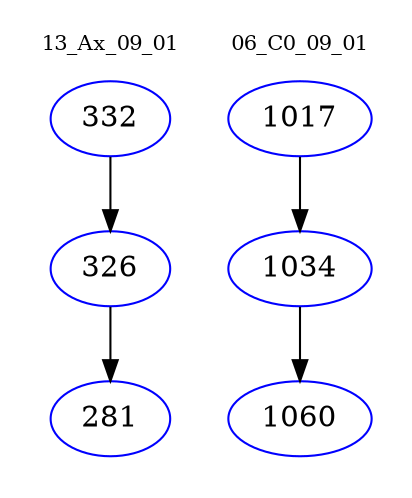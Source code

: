 digraph{
subgraph cluster_0 {
color = white
label = "13_Ax_09_01";
fontsize=10;
T0_332 [label="332", color="blue"]
T0_332 -> T0_326 [color="black"]
T0_326 [label="326", color="blue"]
T0_326 -> T0_281 [color="black"]
T0_281 [label="281", color="blue"]
}
subgraph cluster_1 {
color = white
label = "06_C0_09_01";
fontsize=10;
T1_1017 [label="1017", color="blue"]
T1_1017 -> T1_1034 [color="black"]
T1_1034 [label="1034", color="blue"]
T1_1034 -> T1_1060 [color="black"]
T1_1060 [label="1060", color="blue"]
}
}
